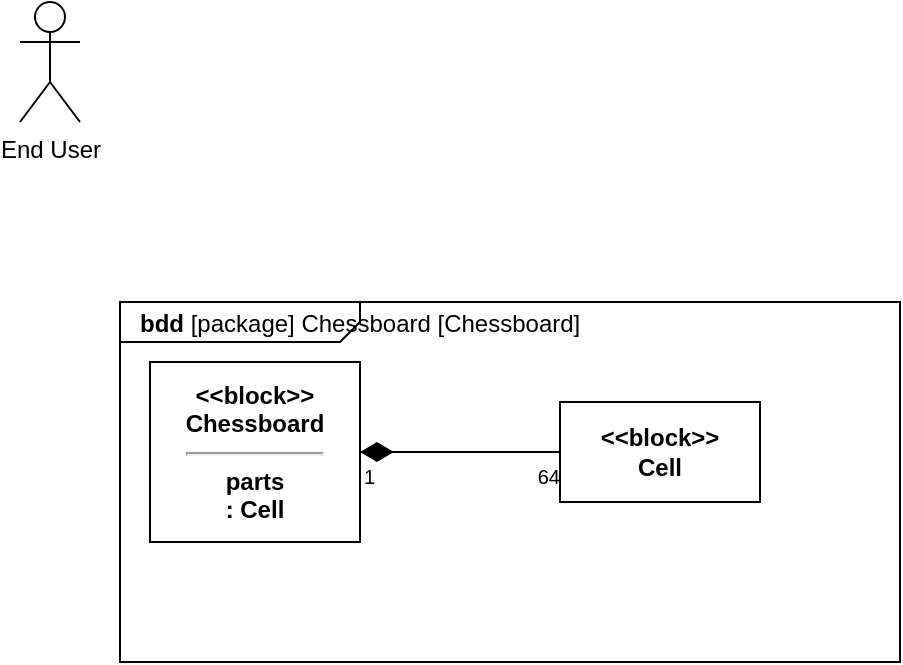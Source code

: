 <mxfile version="24.3.1" type="github">
  <diagram name="Page-1" id="mFCBEnTh9IBcUFOKiDiz">
    <mxGraphModel dx="797" dy="418" grid="1" gridSize="10" guides="1" tooltips="1" connect="1" arrows="1" fold="1" page="1" pageScale="1" pageWidth="850" pageHeight="1100" math="0" shadow="0">
      <root>
        <mxCell id="0" />
        <mxCell id="1" parent="0" />
        <mxCell id="Z_MSqwI4jhc1PmDVcm2G-1" value="End User" style="shape=umlActor;html=1;verticalLabelPosition=bottom;verticalAlign=top;align=center;" vertex="1" parent="1">
          <mxGeometry x="160" y="240" width="30" height="60" as="geometry" />
        </mxCell>
        <mxCell id="Z_MSqwI4jhc1PmDVcm2G-2" value="&lt;p style=&quot;margin:0px;margin-top:4px;margin-left:10px;text-align:left;&quot;&gt;&lt;b&gt;bdd&lt;/b&gt; [package] Chessboard [Chessboard]&lt;br&gt;&lt;/p&gt;" style="html=1;shape=mxgraph.sysml.package;labelX=120;align=left;spacingLeft=10;overflow=fill;recursiveResize=0;" vertex="1" parent="1">
          <mxGeometry x="210" y="390" width="390" height="180" as="geometry" />
        </mxCell>
        <mxCell id="Z_MSqwI4jhc1PmDVcm2G-3" value="&lt;div&gt;&amp;lt;&amp;lt;block&amp;gt;&amp;gt;&lt;/div&gt;&lt;div&gt;Chessboard&lt;/div&gt;&lt;div&gt;&lt;hr&gt;parts&lt;/div&gt;&lt;div&gt;: Cell&lt;br&gt;&lt;/div&gt;" style="strokeColor=inherit;fillColor=inherit;gradientColor=inherit;shape=rect;fontStyle=1;html=1;whiteSpace=wrap;align=center;" vertex="1" parent="Z_MSqwI4jhc1PmDVcm2G-2">
          <mxGeometry x="15" y="30" width="105" height="90" as="geometry" />
        </mxCell>
        <mxCell id="Z_MSqwI4jhc1PmDVcm2G-4" value="&lt;div&gt;&amp;lt;&amp;lt;block&amp;gt;&amp;gt;&lt;/div&gt;&lt;div&gt;Cell&lt;br&gt;&lt;/div&gt;" style="strokeColor=inherit;fillColor=inherit;gradientColor=inherit;shape=rect;fontStyle=1;html=1;whiteSpace=wrap;align=center;" vertex="1" parent="Z_MSqwI4jhc1PmDVcm2G-2">
          <mxGeometry x="220" y="50" width="100" height="50" as="geometry" />
        </mxCell>
        <mxCell id="Z_MSqwI4jhc1PmDVcm2G-5" value="" style="strokeColor=inherit;fillColor=inherit;gradientColor=inherit;align=right;html=1;verticalAlign=bottom;endArrow=none;startArrow=diamondThin;startSize=14;startFill=1;edgeStyle=none;endFill=0;labelBackgroundColor=none;rounded=0;" edge="1" parent="Z_MSqwI4jhc1PmDVcm2G-2" source="Z_MSqwI4jhc1PmDVcm2G-3" target="Z_MSqwI4jhc1PmDVcm2G-4">
          <mxGeometry x="1" relative="1" as="geometry" />
        </mxCell>
        <mxCell id="Z_MSqwI4jhc1PmDVcm2G-6" value="1" style="resizable=0;html=1;align=left;verticalAlign=top;labelBackgroundColor=none;fontSize=10" connectable="0" vertex="1" parent="Z_MSqwI4jhc1PmDVcm2G-5">
          <mxGeometry x="-1" relative="1" as="geometry" />
        </mxCell>
        <mxCell id="Z_MSqwI4jhc1PmDVcm2G-7" value="64" style="resizable=0;html=1;align=right;verticalAlign=top;labelBackgroundColor=none;fontSize=10" connectable="0" vertex="1" parent="Z_MSqwI4jhc1PmDVcm2G-5">
          <mxGeometry x="1" relative="1" as="geometry" />
        </mxCell>
      </root>
    </mxGraphModel>
  </diagram>
</mxfile>
